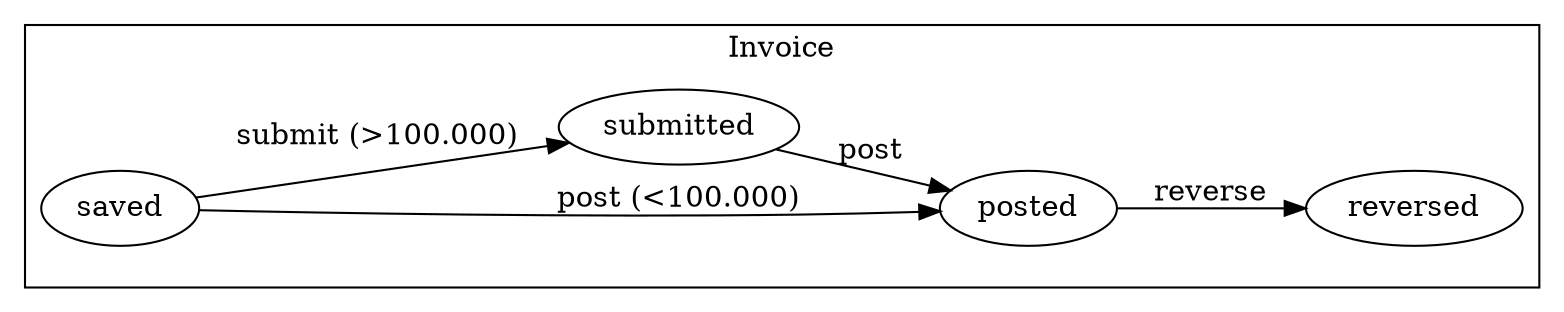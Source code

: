 digraph wf2 {
rankdir=LR;
subgraph invoice {
graph [label="Invoice"];
cluster=true;
saved -> posted [label="post (<100.000)"];
saved -> submitted [label="submit (>100.000)"];
submitted -> posted [label="post"];
posted -> reversed [label="reverse"]
}
}
